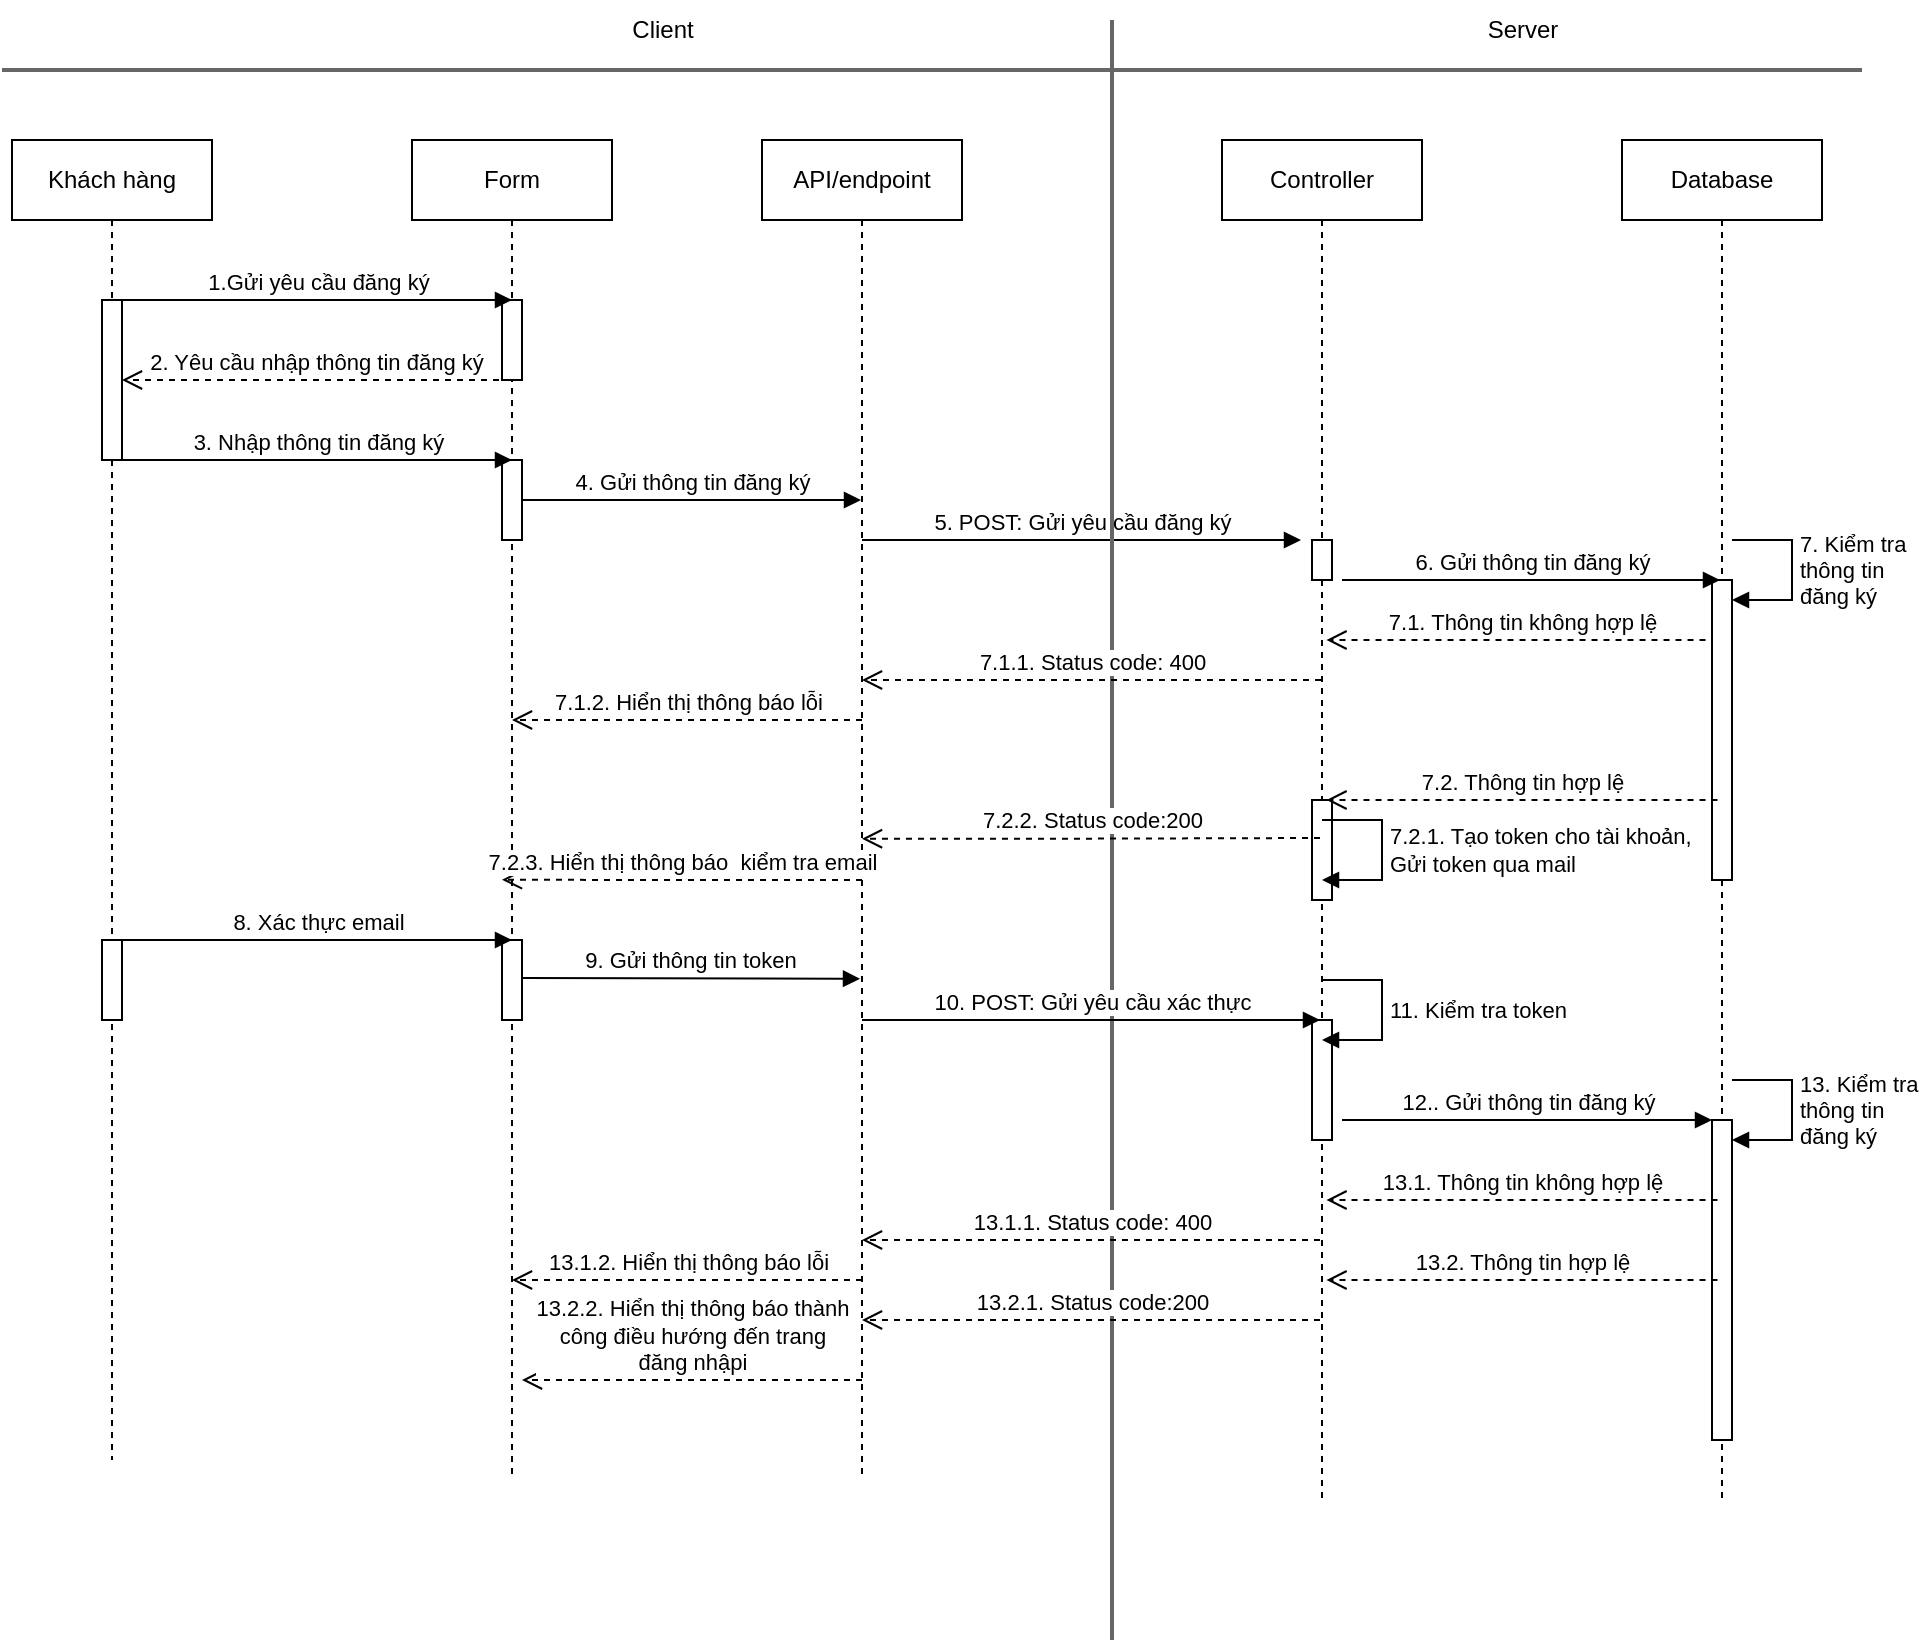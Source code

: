 <mxfile version="22.1.4" type="device">
  <diagram id="NAFpqwOAlM9_iM2DYpYY" name="Page-1">
    <mxGraphModel dx="2013" dy="1731" grid="1" gridSize="10" guides="1" tooltips="1" connect="1" arrows="1" fold="1" page="1" pageScale="1" pageWidth="850" pageHeight="1100" math="0" shadow="0">
      <root>
        <mxCell id="0" />
        <mxCell id="1" parent="0" />
        <mxCell id="h0NSTT5HGcTSPBo4IX6c-10" value="" style="line;strokeWidth=2;direction=south;html=1;fillColor=#f5f5f5;fontColor=#333333;strokeColor=#666666;" parent="1" vertex="1">
          <mxGeometry x="390" y="20" width="10" height="770" as="geometry" />
        </mxCell>
        <mxCell id="4qBOxn1CnHfj5CTqrCFR-1" value="Khách hàng" style="shape=umlLifeline;perimeter=lifelinePerimeter;whiteSpace=wrap;html=1;container=1;dropTarget=0;collapsible=0;recursiveResize=0;outlineConnect=0;portConstraint=eastwest;newEdgeStyle={&quot;curved&quot;:0,&quot;rounded&quot;:0};" parent="1" vertex="1">
          <mxGeometry x="-155" y="40" width="100" height="660" as="geometry" />
        </mxCell>
        <mxCell id="4qBOxn1CnHfj5CTqrCFR-2" value="" style="html=1;points=[[0,0,0,0,5],[0,1,0,0,-5],[1,0,0,0,5],[1,1,0,0,-5]];perimeter=orthogonalPerimeter;outlineConnect=0;targetShapes=umlLifeline;portConstraint=eastwest;newEdgeStyle={&quot;curved&quot;:0,&quot;rounded&quot;:0};" parent="4qBOxn1CnHfj5CTqrCFR-1" vertex="1">
          <mxGeometry x="45" y="80" width="10" height="80" as="geometry" />
        </mxCell>
        <mxCell id="4qBOxn1CnHfj5CTqrCFR-3" value="Form" style="shape=umlLifeline;perimeter=lifelinePerimeter;whiteSpace=wrap;html=1;container=1;dropTarget=0;collapsible=0;recursiveResize=0;outlineConnect=0;portConstraint=eastwest;newEdgeStyle={&quot;curved&quot;:0,&quot;rounded&quot;:0};" parent="1" vertex="1">
          <mxGeometry x="45" y="40" width="100" height="670" as="geometry" />
        </mxCell>
        <mxCell id="4qBOxn1CnHfj5CTqrCFR-4" value="" style="html=1;points=[[0,0,0,0,5],[0,1,0,0,-5],[1,0,0,0,5],[1,1,0,0,-5]];perimeter=orthogonalPerimeter;outlineConnect=0;targetShapes=umlLifeline;portConstraint=eastwest;newEdgeStyle={&quot;curved&quot;:0,&quot;rounded&quot;:0};" parent="4qBOxn1CnHfj5CTqrCFR-3" vertex="1">
          <mxGeometry x="45" y="80" width="10" height="40" as="geometry" />
        </mxCell>
        <mxCell id="4qBOxn1CnHfj5CTqrCFR-5" value="" style="html=1;points=[[0,0,0,0,5],[0,1,0,0,-5],[1,0,0,0,5],[1,1,0,0,-5]];perimeter=orthogonalPerimeter;outlineConnect=0;targetShapes=umlLifeline;portConstraint=eastwest;newEdgeStyle={&quot;curved&quot;:0,&quot;rounded&quot;:0};" parent="4qBOxn1CnHfj5CTqrCFR-3" vertex="1">
          <mxGeometry x="45" y="160" width="10" height="40" as="geometry" />
        </mxCell>
        <mxCell id="h0NSTT5HGcTSPBo4IX6c-19" value="" style="html=1;points=[[0,0,0,0,5],[0,1,0,0,-5],[1,0,0,0,5],[1,1,0,0,-5]];perimeter=orthogonalPerimeter;outlineConnect=0;targetShapes=umlLifeline;portConstraint=eastwest;newEdgeStyle={&quot;curved&quot;:0,&quot;rounded&quot;:0};" parent="4qBOxn1CnHfj5CTqrCFR-3" vertex="1">
          <mxGeometry x="45" y="400" width="10" height="40" as="geometry" />
        </mxCell>
        <mxCell id="4qBOxn1CnHfj5CTqrCFR-6" value="Controller" style="shape=umlLifeline;perimeter=lifelinePerimeter;whiteSpace=wrap;html=1;container=1;dropTarget=0;collapsible=0;recursiveResize=0;outlineConnect=0;portConstraint=eastwest;newEdgeStyle={&quot;curved&quot;:0,&quot;rounded&quot;:0};" parent="1" vertex="1">
          <mxGeometry x="450" y="40" width="100" height="680" as="geometry" />
        </mxCell>
        <mxCell id="4qBOxn1CnHfj5CTqrCFR-31" value="" style="html=1;points=[[0,0,0,0,5],[0,1,0,0,-5],[1,0,0,0,5],[1,1,0,0,-5]];perimeter=orthogonalPerimeter;outlineConnect=0;targetShapes=umlLifeline;portConstraint=eastwest;newEdgeStyle={&quot;curved&quot;:0,&quot;rounded&quot;:0};" parent="4qBOxn1CnHfj5CTqrCFR-6" vertex="1">
          <mxGeometry x="45" y="200" width="10" height="20" as="geometry" />
        </mxCell>
        <mxCell id="4qBOxn1CnHfj5CTqrCFR-32" value="" style="html=1;points=[[0,0,0,0,5],[0,1,0,0,-5],[1,0,0,0,5],[1,1,0,0,-5]];perimeter=orthogonalPerimeter;outlineConnect=0;targetShapes=umlLifeline;portConstraint=eastwest;newEdgeStyle={&quot;curved&quot;:0,&quot;rounded&quot;:0};" parent="4qBOxn1CnHfj5CTqrCFR-6" vertex="1">
          <mxGeometry x="45" y="330" width="10" height="50" as="geometry" />
        </mxCell>
        <mxCell id="h0NSTT5HGcTSPBo4IX6c-21" value="" style="html=1;points=[[0,0,0,0,5],[0,1,0,0,-5],[1,0,0,0,5],[1,1,0,0,-5]];perimeter=orthogonalPerimeter;outlineConnect=0;targetShapes=umlLifeline;portConstraint=eastwest;newEdgeStyle={&quot;curved&quot;:0,&quot;rounded&quot;:0};" parent="4qBOxn1CnHfj5CTqrCFR-6" vertex="1">
          <mxGeometry x="45" y="440" width="10" height="60" as="geometry" />
        </mxCell>
        <mxCell id="4qBOxn1CnHfj5CTqrCFR-7" value="2. Yêu cầu nhập thông tin đăng ký" style="html=1;verticalAlign=bottom;endArrow=open;dashed=1;endSize=8;curved=0;rounded=0;" parent="1" source="4qBOxn1CnHfj5CTqrCFR-3" target="4qBOxn1CnHfj5CTqrCFR-2" edge="1">
          <mxGeometry relative="1" as="geometry">
            <mxPoint x="55" y="160" as="sourcePoint" />
            <mxPoint x="-25" y="160" as="targetPoint" />
            <Array as="points">
              <mxPoint x="-25" y="160" />
            </Array>
          </mxGeometry>
        </mxCell>
        <mxCell id="4qBOxn1CnHfj5CTqrCFR-8" value="3. Nhập thông tin đăng ký" style="html=1;verticalAlign=bottom;endArrow=block;curved=0;rounded=0;" parent="1" source="4qBOxn1CnHfj5CTqrCFR-2" edge="1">
          <mxGeometry width="80" relative="1" as="geometry">
            <mxPoint x="-95" y="200" as="sourcePoint" />
            <mxPoint x="95" y="200" as="targetPoint" />
          </mxGeometry>
        </mxCell>
        <mxCell id="4qBOxn1CnHfj5CTqrCFR-9" value="1.Gửi yêu cầu đăng ký" style="html=1;verticalAlign=bottom;endArrow=block;curved=0;rounded=0;" parent="1" edge="1">
          <mxGeometry width="80" relative="1" as="geometry">
            <mxPoint x="-100" y="120" as="sourcePoint" />
            <mxPoint x="95" y="120" as="targetPoint" />
          </mxGeometry>
        </mxCell>
        <mxCell id="4qBOxn1CnHfj5CTqrCFR-10" value="5. POST: Gửi yêu cầu đăng ký" style="html=1;verticalAlign=bottom;endArrow=block;curved=0;rounded=0;" parent="1" edge="1">
          <mxGeometry width="80" relative="1" as="geometry">
            <mxPoint x="270" y="240" as="sourcePoint" />
            <mxPoint x="489.5" y="240" as="targetPoint" />
          </mxGeometry>
        </mxCell>
        <mxCell id="4qBOxn1CnHfj5CTqrCFR-11" value="7.1. Thông tin không hợp lệ" style="html=1;verticalAlign=bottom;endArrow=open;dashed=1;endSize=8;curved=0;rounded=0;" parent="1" edge="1">
          <mxGeometry relative="1" as="geometry">
            <mxPoint x="697.75" y="290" as="sourcePoint" />
            <mxPoint x="502.25" y="290" as="targetPoint" />
            <Array as="points">
              <mxPoint x="537.75" y="290" />
            </Array>
          </mxGeometry>
        </mxCell>
        <mxCell id="4qBOxn1CnHfj5CTqrCFR-13" value="Database" style="shape=umlLifeline;perimeter=lifelinePerimeter;whiteSpace=wrap;html=1;container=1;dropTarget=0;collapsible=0;recursiveResize=0;outlineConnect=0;portConstraint=eastwest;newEdgeStyle={&quot;curved&quot;:0,&quot;rounded&quot;:0};" parent="1" vertex="1">
          <mxGeometry x="650" y="40" width="100" height="680" as="geometry" />
        </mxCell>
        <mxCell id="4qBOxn1CnHfj5CTqrCFR-14" value="7. Kiểm tra &lt;br&gt;thông tin &lt;br&gt;đăng ký" style="html=1;align=left;spacingLeft=2;endArrow=block;rounded=0;edgeStyle=orthogonalEdgeStyle;curved=0;rounded=0;" parent="4qBOxn1CnHfj5CTqrCFR-13" target="4qBOxn1CnHfj5CTqrCFR-15" edge="1">
          <mxGeometry relative="1" as="geometry">
            <mxPoint x="55" y="200" as="sourcePoint" />
            <Array as="points">
              <mxPoint x="85" y="230" />
            </Array>
          </mxGeometry>
        </mxCell>
        <mxCell id="4qBOxn1CnHfj5CTqrCFR-15" value="" style="html=1;points=[[0,0,0,0,5],[0,1,0,0,-5],[1,0,0,0,5],[1,1,0,0,-5]];perimeter=orthogonalPerimeter;outlineConnect=0;targetShapes=umlLifeline;portConstraint=eastwest;newEdgeStyle={&quot;curved&quot;:0,&quot;rounded&quot;:0};" parent="4qBOxn1CnHfj5CTqrCFR-13" vertex="1">
          <mxGeometry x="45" y="220" width="10" height="150" as="geometry" />
        </mxCell>
        <mxCell id="4qBOxn1CnHfj5CTqrCFR-26" value="" style="html=1;points=[[0,0,0,0,5],[0,1,0,0,-5],[1,0,0,0,5],[1,1,0,0,-5]];perimeter=orthogonalPerimeter;outlineConnect=0;targetShapes=umlLifeline;portConstraint=eastwest;newEdgeStyle={&quot;curved&quot;:0,&quot;rounded&quot;:0};" parent="4qBOxn1CnHfj5CTqrCFR-13" vertex="1">
          <mxGeometry x="45" y="490" width="10" height="160" as="geometry" />
        </mxCell>
        <mxCell id="4qBOxn1CnHfj5CTqrCFR-16" value="12.. Gửi thông tin đăng ký" style="html=1;verticalAlign=bottom;endArrow=block;curved=0;rounded=0;" parent="1" edge="1">
          <mxGeometry width="80" relative="1" as="geometry">
            <mxPoint x="510" y="530" as="sourcePoint" />
            <mxPoint x="695" y="530" as="targetPoint" />
          </mxGeometry>
        </mxCell>
        <mxCell id="4qBOxn1CnHfj5CTqrCFR-19" value="" style="html=1;points=[[0,0,0,0,5],[0,1,0,0,-5],[1,0,0,0,5],[1,1,0,0,-5]];perimeter=orthogonalPerimeter;outlineConnect=0;targetShapes=umlLifeline;portConstraint=eastwest;newEdgeStyle={&quot;curved&quot;:0,&quot;rounded&quot;:0};" parent="1" vertex="1">
          <mxGeometry x="-110" y="440" width="10" height="40" as="geometry" />
        </mxCell>
        <mxCell id="4qBOxn1CnHfj5CTqrCFR-20" value="8. Xác thực email" style="html=1;verticalAlign=bottom;endArrow=block;curved=0;rounded=0;" parent="1" edge="1">
          <mxGeometry width="80" relative="1" as="geometry">
            <mxPoint x="-100" y="440" as="sourcePoint" />
            <mxPoint x="95" y="440" as="targetPoint" />
          </mxGeometry>
        </mxCell>
        <mxCell id="h0NSTT5HGcTSPBo4IX6c-1" value="" style="line;strokeWidth=2;html=1;fillColor=#f5f5f5;fontColor=#333333;strokeColor=#666666;" parent="1" vertex="1">
          <mxGeometry x="-160" width="930" height="10" as="geometry" />
        </mxCell>
        <mxCell id="h0NSTT5HGcTSPBo4IX6c-2" value="Server" style="text;html=1;align=center;verticalAlign=middle;resizable=0;points=[];autosize=1;strokeColor=none;fillColor=none;" parent="1" vertex="1">
          <mxGeometry x="570" y="-30" width="60" height="30" as="geometry" />
        </mxCell>
        <mxCell id="h0NSTT5HGcTSPBo4IX6c-3" value="Client" style="text;html=1;align=center;verticalAlign=middle;resizable=0;points=[];autosize=1;strokeColor=none;fillColor=none;" parent="1" vertex="1">
          <mxGeometry x="145" y="-30" width="50" height="30" as="geometry" />
        </mxCell>
        <mxCell id="h0NSTT5HGcTSPBo4IX6c-4" value="" style="line;strokeWidth=2;direction=south;html=1;fillColor=#f5f5f5;fontColor=#333333;strokeColor=#666666;" parent="1" vertex="1">
          <mxGeometry x="390" y="-20" width="10" height="550" as="geometry" />
        </mxCell>
        <mxCell id="h0NSTT5HGcTSPBo4IX6c-5" value="API/endpoint" style="shape=umlLifeline;perimeter=lifelinePerimeter;whiteSpace=wrap;html=1;container=1;dropTarget=0;collapsible=0;recursiveResize=0;outlineConnect=0;portConstraint=eastwest;newEdgeStyle={&quot;curved&quot;:0,&quot;rounded&quot;:0};" parent="1" vertex="1">
          <mxGeometry x="220" y="40" width="100" height="670" as="geometry" />
        </mxCell>
        <mxCell id="h0NSTT5HGcTSPBo4IX6c-6" value="4. Gửi thông tin đăng ký" style="html=1;verticalAlign=bottom;endArrow=block;curved=0;rounded=0;" parent="1" target="h0NSTT5HGcTSPBo4IX6c-5" edge="1" source="4qBOxn1CnHfj5CTqrCFR-5">
          <mxGeometry width="80" relative="1" as="geometry">
            <mxPoint x="110" y="220" as="sourcePoint" />
            <mxPoint x="245" y="220" as="targetPoint" />
          </mxGeometry>
        </mxCell>
        <mxCell id="h0NSTT5HGcTSPBo4IX6c-7" value="7.1.1. Status code: 400" style="html=1;verticalAlign=bottom;endArrow=open;dashed=1;endSize=8;curved=0;rounded=0;" parent="1" source="4qBOxn1CnHfj5CTqrCFR-6" target="h0NSTT5HGcTSPBo4IX6c-5" edge="1">
          <mxGeometry relative="1" as="geometry">
            <mxPoint x="485" y="310" as="sourcePoint" />
            <mxPoint x="285.5" y="310" as="targetPoint" />
            <Array as="points">
              <mxPoint x="360.5" y="310" />
            </Array>
          </mxGeometry>
        </mxCell>
        <mxCell id="h0NSTT5HGcTSPBo4IX6c-11" value="7.2. Thông tin hợp lệ" style="html=1;verticalAlign=bottom;endArrow=open;dashed=1;endSize=8;curved=0;rounded=0;" parent="1" edge="1">
          <mxGeometry relative="1" as="geometry">
            <mxPoint x="697.75" y="370" as="sourcePoint" />
            <mxPoint x="502.25" y="370" as="targetPoint" />
            <Array as="points">
              <mxPoint x="537.75" y="370" />
            </Array>
          </mxGeometry>
        </mxCell>
        <mxCell id="h0NSTT5HGcTSPBo4IX6c-12" value="7.2.2. Status code:200" style="html=1;verticalAlign=bottom;endArrow=open;dashed=1;endSize=8;curved=0;rounded=0;" parent="1" edge="1" target="h0NSTT5HGcTSPBo4IX6c-5">
          <mxGeometry relative="1" as="geometry">
            <mxPoint x="499" y="389" as="sourcePoint" />
            <mxPoint x="209" y="389.38" as="targetPoint" />
            <Array as="points">
              <mxPoint x="360.5" y="389.38" />
            </Array>
          </mxGeometry>
        </mxCell>
        <mxCell id="h0NSTT5HGcTSPBo4IX6c-14" value="7.2.1. Tạo token cho tài khoản,&amp;nbsp;&lt;br&gt;Gửi token qua mail" style="html=1;align=left;spacingLeft=2;endArrow=block;rounded=0;edgeStyle=orthogonalEdgeStyle;curved=0;rounded=0;" parent="1" edge="1">
          <mxGeometry relative="1" as="geometry">
            <mxPoint x="500" y="380" as="sourcePoint" />
            <Array as="points">
              <mxPoint x="530" y="410" />
            </Array>
            <mxPoint x="500" y="410" as="targetPoint" />
          </mxGeometry>
        </mxCell>
        <mxCell id="h0NSTT5HGcTSPBo4IX6c-15" value="7.1.2. Hiển thị thông báo lỗi" style="html=1;verticalAlign=bottom;endArrow=open;dashed=1;endSize=8;curved=0;rounded=0;" parent="1" target="4qBOxn1CnHfj5CTqrCFR-3" edge="1">
          <mxGeometry relative="1" as="geometry">
            <mxPoint x="270" y="330" as="sourcePoint" />
            <mxPoint x="100" y="330" as="targetPoint" />
            <Array as="points">
              <mxPoint x="155" y="330" />
            </Array>
          </mxGeometry>
        </mxCell>
        <mxCell id="h0NSTT5HGcTSPBo4IX6c-17" value="7.2.3. Hiển thị thông báo&amp;nbsp; kiểm tra email" style="html=1;verticalAlign=bottom;endArrow=open;dashed=1;endSize=8;curved=0;rounded=0;entryX=0.45;entryY=0.552;entryDx=0;entryDy=0;entryPerimeter=0;" parent="1" edge="1" target="4qBOxn1CnHfj5CTqrCFR-3">
          <mxGeometry relative="1" as="geometry">
            <mxPoint x="270" y="410" as="sourcePoint" />
            <mxPoint x="100" y="410" as="targetPoint" />
            <Array as="points">
              <mxPoint x="155" y="410" />
            </Array>
          </mxGeometry>
        </mxCell>
        <mxCell id="h0NSTT5HGcTSPBo4IX6c-18" value="9. Gửi thông tin token" style="html=1;verticalAlign=bottom;endArrow=block;curved=0;rounded=0;" parent="1" edge="1">
          <mxGeometry width="80" relative="1" as="geometry">
            <mxPoint x="100" y="459" as="sourcePoint" />
            <mxPoint x="269" y="459.38" as="targetPoint" />
          </mxGeometry>
        </mxCell>
        <mxCell id="h0NSTT5HGcTSPBo4IX6c-20" value="10. POST: Gửi yêu cầu xác thực" style="html=1;verticalAlign=bottom;endArrow=block;curved=0;rounded=0;" parent="1" edge="1">
          <mxGeometry width="80" relative="1" as="geometry">
            <mxPoint x="270" y="480" as="sourcePoint" />
            <mxPoint x="499" y="480" as="targetPoint" />
          </mxGeometry>
        </mxCell>
        <mxCell id="h0NSTT5HGcTSPBo4IX6c-28" value="13. Kiểm tra &lt;br&gt;thông tin &lt;br&gt;đăng ký" style="html=1;align=left;spacingLeft=2;endArrow=block;rounded=0;edgeStyle=orthogonalEdgeStyle;curved=0;rounded=0;" parent="1" edge="1">
          <mxGeometry relative="1" as="geometry">
            <mxPoint x="705" y="510" as="sourcePoint" />
            <Array as="points">
              <mxPoint x="735" y="540" />
            </Array>
            <mxPoint x="705" y="540" as="targetPoint" />
          </mxGeometry>
        </mxCell>
        <mxCell id="h0NSTT5HGcTSPBo4IX6c-29" value="13.1. Thông tin không hợp lệ" style="html=1;verticalAlign=bottom;endArrow=open;dashed=1;endSize=8;curved=0;rounded=0;" parent="1" edge="1">
          <mxGeometry relative="1" as="geometry">
            <mxPoint x="697.75" y="570" as="sourcePoint" />
            <mxPoint x="502.25" y="570" as="targetPoint" />
            <Array as="points" />
          </mxGeometry>
        </mxCell>
        <mxCell id="h0NSTT5HGcTSPBo4IX6c-30" value="11. Kiểm tra token" style="html=1;align=left;spacingLeft=2;endArrow=block;rounded=0;edgeStyle=orthogonalEdgeStyle;curved=0;rounded=0;" parent="1" edge="1">
          <mxGeometry relative="1" as="geometry">
            <mxPoint x="500" y="460" as="sourcePoint" />
            <Array as="points">
              <mxPoint x="530" y="490" />
            </Array>
            <mxPoint x="500" y="490" as="targetPoint" />
          </mxGeometry>
        </mxCell>
        <mxCell id="h0NSTT5HGcTSPBo4IX6c-31" value="13.1.1. Status code: 400" style="html=1;verticalAlign=bottom;endArrow=open;dashed=1;endSize=8;curved=0;rounded=0;" parent="1" edge="1">
          <mxGeometry relative="1" as="geometry">
            <mxPoint x="499" y="590" as="sourcePoint" />
            <mxPoint x="270" y="590" as="targetPoint" />
            <Array as="points">
              <mxPoint x="360.5" y="590" />
            </Array>
          </mxGeometry>
        </mxCell>
        <mxCell id="h0NSTT5HGcTSPBo4IX6c-32" value="13.2. Thông tin hợp lệ" style="html=1;verticalAlign=bottom;endArrow=open;dashed=1;endSize=8;curved=0;rounded=0;" parent="1" edge="1">
          <mxGeometry relative="1" as="geometry">
            <mxPoint x="697.75" y="610" as="sourcePoint" />
            <mxPoint x="502.25" y="610" as="targetPoint" />
            <Array as="points" />
          </mxGeometry>
        </mxCell>
        <mxCell id="h0NSTT5HGcTSPBo4IX6c-33" value="13.2.1. Status code:200" style="html=1;verticalAlign=bottom;endArrow=open;dashed=1;endSize=8;curved=0;rounded=0;" parent="1" edge="1">
          <mxGeometry relative="1" as="geometry">
            <mxPoint x="499" y="630" as="sourcePoint" />
            <mxPoint x="270" y="630" as="targetPoint" />
            <Array as="points">
              <mxPoint x="360.5" y="630" />
            </Array>
          </mxGeometry>
        </mxCell>
        <mxCell id="h0NSTT5HGcTSPBo4IX6c-34" value="13.1.2. Hiển thị thông báo lỗi" style="html=1;verticalAlign=bottom;endArrow=open;dashed=1;endSize=8;curved=0;rounded=0;" parent="1" edge="1" target="4qBOxn1CnHfj5CTqrCFR-3">
          <mxGeometry relative="1" as="geometry">
            <mxPoint x="270" y="610" as="sourcePoint" />
            <mxPoint x="39" y="610" as="targetPoint" />
            <Array as="points">
              <mxPoint x="155" y="610" />
            </Array>
          </mxGeometry>
        </mxCell>
        <mxCell id="h0NSTT5HGcTSPBo4IX6c-35" value="13.2.2. Hiển thị thông báo thành&lt;br&gt;công điều hướng đến trang&lt;br&gt;đăng nhậpi" style="html=1;verticalAlign=bottom;endArrow=open;dashed=1;endSize=8;curved=0;rounded=0;" parent="1" edge="1">
          <mxGeometry relative="1" as="geometry">
            <mxPoint x="270" y="660" as="sourcePoint" />
            <mxPoint x="100" y="660" as="targetPoint" />
            <Array as="points">
              <mxPoint x="155" y="660" />
            </Array>
          </mxGeometry>
        </mxCell>
        <mxCell id="h0NSTT5HGcTSPBo4IX6c-36" value="6. Gửi thông tin đăng ký" style="html=1;verticalAlign=bottom;endArrow=block;curved=0;rounded=0;" parent="1" edge="1">
          <mxGeometry width="80" relative="1" as="geometry">
            <mxPoint x="510" y="260" as="sourcePoint" />
            <mxPoint x="699" y="260" as="targetPoint" />
          </mxGeometry>
        </mxCell>
      </root>
    </mxGraphModel>
  </diagram>
</mxfile>
